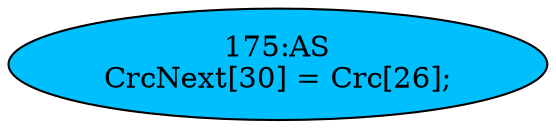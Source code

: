strict digraph "" {
	node [label="\N"];
	"175:AS"	 [ast="<pyverilog.vparser.ast.Assign object at 0x7f415c24fc90>",
		def_var="['CrcNext']",
		fillcolor=deepskyblue,
		label="175:AS
CrcNext[30] = Crc[26];",
		statements="[]",
		style=filled,
		typ=Assign,
		use_var="['Crc']"];
}
